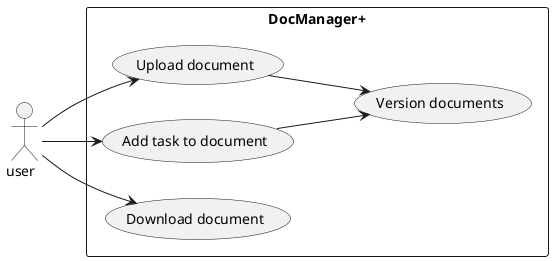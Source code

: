@startuml
left to right direction
actor "user  " as fc
rectangle DocManager+ {
  usecase "Upload document" as UC1
  usecase "Add task to document" as UC2
  usecase "Download document" as UC3
  usecase "Version documents" as UC4
}
fc --> UC1
fc --> UC2
fc --> UC3
UC1 --> UC4
UC2 --> UC4
@enduml
